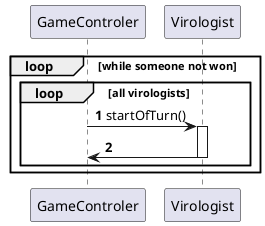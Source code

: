 @startuml
'https://plantuml.com/sequence-diagram

autonumber

'actor Player


loop while someone not won
    loop all virologists
        GameControler -> Virologist: startOfTurn()
        activate Virologist
            'Do the turn, make all stuff happen
        Virologist -> GameControler
        deactivate Virologist
    end
end


@enduml